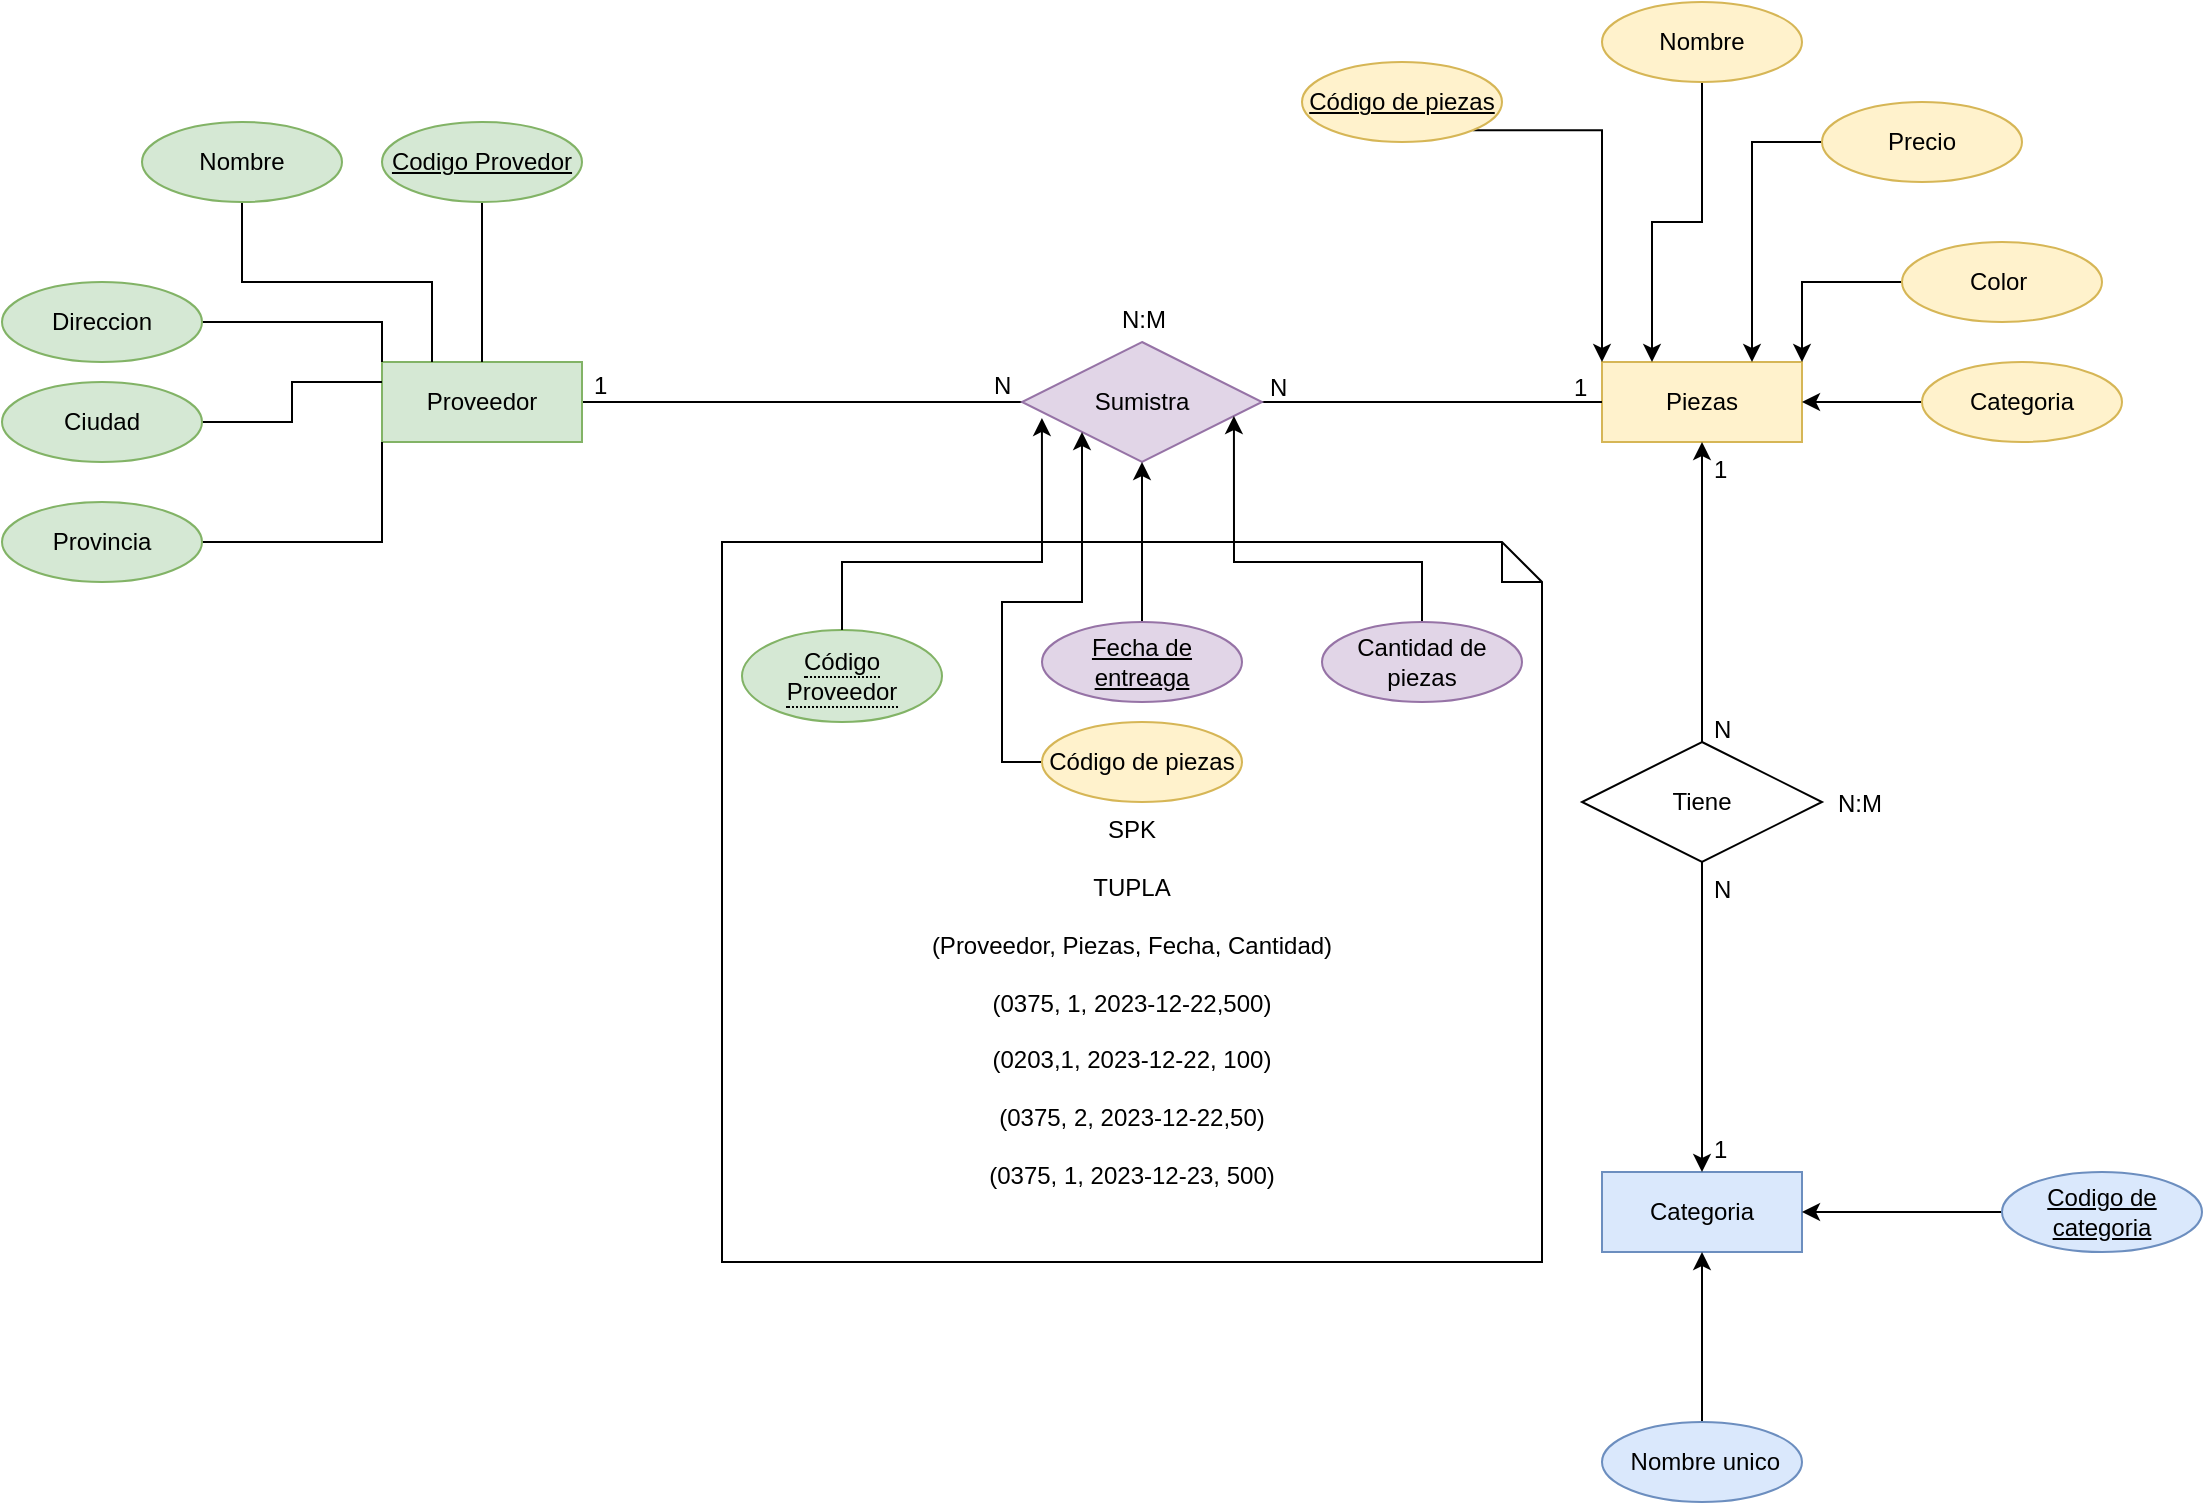 <mxfile version="22.1.11" type="github">
  <diagram name="Página-1" id="_gbSHQ8x5TelWGNGBJQi">
    <mxGraphModel dx="2199" dy="786" grid="1" gridSize="10" guides="1" tooltips="1" connect="1" arrows="1" fold="1" page="1" pageScale="1" pageWidth="827" pageHeight="1169" math="0" shadow="0">
      <root>
        <mxCell id="0" />
        <mxCell id="1" parent="0" />
        <mxCell id="fnqIAoHRDX1Rki5cf-1k-7" value="&lt;br&gt;&lt;br&gt;&lt;br&gt;&lt;br&gt;&lt;br&gt;&lt;br&gt;&lt;br&gt;SPK&lt;br&gt;&lt;br&gt;TUPLA&lt;br&gt;&lt;br&gt;(Proveedor, Piezas, Fecha, Cantidad)&lt;br&gt;&lt;br&gt;(0375, 1, 2023-12-22,500)&lt;br&gt;&lt;br&gt;(0203,1, 2023-12-22, 100)&lt;br&gt;&lt;br&gt;(0375, 2, 2023-12-22,50)&lt;br&gt;&lt;br&gt;(0375, 1, 2023-12-23, 500)" style="shape=note;size=20;whiteSpace=wrap;html=1;" parent="1" vertex="1">
          <mxGeometry x="-210" y="360" width="410" height="360" as="geometry" />
        </mxCell>
        <mxCell id="vDU0Y8dokldhxelXJ6Cu-15" style="edgeStyle=orthogonalEdgeStyle;rounded=0;orthogonalLoop=1;jettySize=auto;html=1;entryX=0;entryY=0.5;entryDx=0;entryDy=0;endArrow=none;endFill=0;" parent="1" source="vDU0Y8dokldhxelXJ6Cu-1" target="vDU0Y8dokldhxelXJ6Cu-14" edge="1">
          <mxGeometry relative="1" as="geometry" />
        </mxCell>
        <mxCell id="vDU0Y8dokldhxelXJ6Cu-1" value="Proveedor" style="whiteSpace=wrap;html=1;align=center;fillColor=#d5e8d4;strokeColor=#82b366;" parent="1" vertex="1">
          <mxGeometry x="-380" y="270" width="100" height="40" as="geometry" />
        </mxCell>
        <mxCell id="vDU0Y8dokldhxelXJ6Cu-12" style="edgeStyle=orthogonalEdgeStyle;rounded=0;orthogonalLoop=1;jettySize=auto;html=1;entryX=0;entryY=1;entryDx=0;entryDy=0;endArrow=none;endFill=0;" parent="1" source="vDU0Y8dokldhxelXJ6Cu-3" target="vDU0Y8dokldhxelXJ6Cu-1" edge="1">
          <mxGeometry relative="1" as="geometry" />
        </mxCell>
        <mxCell id="vDU0Y8dokldhxelXJ6Cu-3" value="Provincia" style="ellipse;whiteSpace=wrap;html=1;align=center;fillColor=#d5e8d4;strokeColor=#82b366;" parent="1" vertex="1">
          <mxGeometry x="-570" y="340" width="100" height="40" as="geometry" />
        </mxCell>
        <mxCell id="vDU0Y8dokldhxelXJ6Cu-11" style="edgeStyle=orthogonalEdgeStyle;rounded=0;orthogonalLoop=1;jettySize=auto;html=1;entryX=0;entryY=0.25;entryDx=0;entryDy=0;endArrow=none;endFill=0;" parent="1" source="vDU0Y8dokldhxelXJ6Cu-4" target="vDU0Y8dokldhxelXJ6Cu-1" edge="1">
          <mxGeometry relative="1" as="geometry" />
        </mxCell>
        <mxCell id="vDU0Y8dokldhxelXJ6Cu-4" value="Ciudad" style="ellipse;whiteSpace=wrap;html=1;align=center;fillColor=#d5e8d4;strokeColor=#82b366;" parent="1" vertex="1">
          <mxGeometry x="-570" y="280" width="100" height="40" as="geometry" />
        </mxCell>
        <mxCell id="vDU0Y8dokldhxelXJ6Cu-10" style="edgeStyle=orthogonalEdgeStyle;rounded=0;orthogonalLoop=1;jettySize=auto;html=1;entryX=0;entryY=0;entryDx=0;entryDy=0;endArrow=none;endFill=0;" parent="1" source="vDU0Y8dokldhxelXJ6Cu-5" target="vDU0Y8dokldhxelXJ6Cu-1" edge="1">
          <mxGeometry relative="1" as="geometry" />
        </mxCell>
        <mxCell id="vDU0Y8dokldhxelXJ6Cu-5" value="Direccion" style="ellipse;whiteSpace=wrap;html=1;align=center;fillColor=#d5e8d4;strokeColor=#82b366;" parent="1" vertex="1">
          <mxGeometry x="-570" y="230" width="100" height="40" as="geometry" />
        </mxCell>
        <mxCell id="vDU0Y8dokldhxelXJ6Cu-9" style="edgeStyle=orthogonalEdgeStyle;rounded=0;orthogonalLoop=1;jettySize=auto;html=1;entryX=0.25;entryY=0;entryDx=0;entryDy=0;exitX=0.5;exitY=1;exitDx=0;exitDy=0;endArrow=none;endFill=0;" parent="1" source="vDU0Y8dokldhxelXJ6Cu-6" target="vDU0Y8dokldhxelXJ6Cu-1" edge="1">
          <mxGeometry relative="1" as="geometry" />
        </mxCell>
        <mxCell id="vDU0Y8dokldhxelXJ6Cu-6" value="Nombre" style="ellipse;whiteSpace=wrap;html=1;align=center;fillColor=#d5e8d4;strokeColor=#82b366;" parent="1" vertex="1">
          <mxGeometry x="-500" y="150" width="100" height="40" as="geometry" />
        </mxCell>
        <mxCell id="vDU0Y8dokldhxelXJ6Cu-8" style="edgeStyle=orthogonalEdgeStyle;rounded=0;orthogonalLoop=1;jettySize=auto;html=1;entryX=0.5;entryY=0;entryDx=0;entryDy=0;endArrow=none;endFill=0;" parent="1" source="vDU0Y8dokldhxelXJ6Cu-7" target="vDU0Y8dokldhxelXJ6Cu-1" edge="1">
          <mxGeometry relative="1" as="geometry" />
        </mxCell>
        <mxCell id="vDU0Y8dokldhxelXJ6Cu-7" value="Codigo Provedor" style="ellipse;whiteSpace=wrap;html=1;align=center;fontStyle=4;fillColor=#d5e8d4;strokeColor=#82b366;" parent="1" vertex="1">
          <mxGeometry x="-380" y="150" width="100" height="40" as="geometry" />
        </mxCell>
        <mxCell id="vDU0Y8dokldhxelXJ6Cu-13" value="Piezas" style="whiteSpace=wrap;html=1;align=center;fillColor=#fff2cc;strokeColor=#d6b656;" parent="1" vertex="1">
          <mxGeometry x="230" y="270" width="100" height="40" as="geometry" />
        </mxCell>
        <mxCell id="vDU0Y8dokldhxelXJ6Cu-16" style="edgeStyle=orthogonalEdgeStyle;rounded=0;orthogonalLoop=1;jettySize=auto;html=1;entryX=0;entryY=0.5;entryDx=0;entryDy=0;endArrow=none;endFill=0;" parent="1" source="vDU0Y8dokldhxelXJ6Cu-14" target="vDU0Y8dokldhxelXJ6Cu-13" edge="1">
          <mxGeometry relative="1" as="geometry" />
        </mxCell>
        <mxCell id="vDU0Y8dokldhxelXJ6Cu-14" value="Sumistra" style="shape=rhombus;perimeter=rhombusPerimeter;whiteSpace=wrap;html=1;align=center;fillColor=#e1d5e7;strokeColor=#9673a6;" parent="1" vertex="1">
          <mxGeometry x="-60" y="260" width="120" height="60" as="geometry" />
        </mxCell>
        <mxCell id="eWbO8krfrckoawIh4puS-21" value="" style="edgeStyle=orthogonalEdgeStyle;rounded=0;orthogonalLoop=1;jettySize=auto;html=1;" edge="1" parent="1" source="fnqIAoHRDX1Rki5cf-1k-3" target="vDU0Y8dokldhxelXJ6Cu-14">
          <mxGeometry relative="1" as="geometry" />
        </mxCell>
        <mxCell id="fnqIAoHRDX1Rki5cf-1k-3" value="Fecha de entreaga" style="ellipse;whiteSpace=wrap;html=1;align=center;fontStyle=4;fillColor=#e1d5e7;strokeColor=#9673a6;" parent="1" vertex="1">
          <mxGeometry x="-50" y="400" width="100" height="40" as="geometry" />
        </mxCell>
        <mxCell id="eWbO8krfrckoawIh4puS-15" style="edgeStyle=orthogonalEdgeStyle;rounded=0;orthogonalLoop=1;jettySize=auto;html=1;exitX=1;exitY=1;exitDx=0;exitDy=0;entryX=0;entryY=0;entryDx=0;entryDy=0;" edge="1" parent="1" source="fnqIAoHRDX1Rki5cf-1k-8" target="vDU0Y8dokldhxelXJ6Cu-13">
          <mxGeometry relative="1" as="geometry" />
        </mxCell>
        <mxCell id="fnqIAoHRDX1Rki5cf-1k-8" value="Código de piezas" style="ellipse;whiteSpace=wrap;html=1;align=center;fontStyle=4;fillColor=#fff2cc;strokeColor=#d6b656;" parent="1" vertex="1">
          <mxGeometry x="80" y="120" width="100" height="40" as="geometry" />
        </mxCell>
        <mxCell id="eWbO8krfrckoawIh4puS-17" style="edgeStyle=orthogonalEdgeStyle;rounded=0;orthogonalLoop=1;jettySize=auto;html=1;entryX=0.75;entryY=0;entryDx=0;entryDy=0;" edge="1" parent="1" source="fnqIAoHRDX1Rki5cf-1k-13" target="vDU0Y8dokldhxelXJ6Cu-13">
          <mxGeometry relative="1" as="geometry" />
        </mxCell>
        <mxCell id="fnqIAoHRDX1Rki5cf-1k-13" value="Precio" style="ellipse;whiteSpace=wrap;html=1;align=center;fillColor=#fff2cc;strokeColor=#d6b656;" parent="1" vertex="1">
          <mxGeometry x="340" y="140" width="100" height="40" as="geometry" />
        </mxCell>
        <mxCell id="eWbO8krfrckoawIh4puS-18" value="" style="edgeStyle=orthogonalEdgeStyle;rounded=0;orthogonalLoop=1;jettySize=auto;html=1;entryX=1;entryY=0;entryDx=0;entryDy=0;" edge="1" parent="1" source="fnqIAoHRDX1Rki5cf-1k-14" target="vDU0Y8dokldhxelXJ6Cu-13">
          <mxGeometry relative="1" as="geometry" />
        </mxCell>
        <mxCell id="fnqIAoHRDX1Rki5cf-1k-14" value="Color&amp;nbsp;" style="ellipse;whiteSpace=wrap;html=1;align=center;fillColor=#fff2cc;strokeColor=#d6b656;" parent="1" vertex="1">
          <mxGeometry x="380" y="210" width="100" height="40" as="geometry" />
        </mxCell>
        <mxCell id="eWbO8krfrckoawIh4puS-16" style="edgeStyle=orthogonalEdgeStyle;rounded=0;orthogonalLoop=1;jettySize=auto;html=1;entryX=0.25;entryY=0;entryDx=0;entryDy=0;" edge="1" parent="1" source="fnqIAoHRDX1Rki5cf-1k-15" target="vDU0Y8dokldhxelXJ6Cu-13">
          <mxGeometry relative="1" as="geometry" />
        </mxCell>
        <mxCell id="fnqIAoHRDX1Rki5cf-1k-15" value="Nombre" style="ellipse;whiteSpace=wrap;html=1;align=center;fillColor=#fff2cc;strokeColor=#d6b656;" parent="1" vertex="1">
          <mxGeometry x="230" y="90" width="100" height="40" as="geometry" />
        </mxCell>
        <mxCell id="eWbO8krfrckoawIh4puS-19" style="edgeStyle=orthogonalEdgeStyle;rounded=0;orthogonalLoop=1;jettySize=auto;html=1;entryX=1;entryY=0.5;entryDx=0;entryDy=0;" edge="1" parent="1" source="fnqIAoHRDX1Rki5cf-1k-22" target="vDU0Y8dokldhxelXJ6Cu-13">
          <mxGeometry relative="1" as="geometry" />
        </mxCell>
        <mxCell id="fnqIAoHRDX1Rki5cf-1k-22" value="Categoria" style="ellipse;whiteSpace=wrap;html=1;align=center;fillColor=#fff2cc;strokeColor=#d6b656;" parent="1" vertex="1">
          <mxGeometry x="390" y="270" width="100" height="40" as="geometry" />
        </mxCell>
        <mxCell id="eWbO8krfrckoawIh4puS-1" value="&lt;span style=&quot;border-bottom: 1px dotted&quot;&gt;Código &lt;br&gt;Proveedor&lt;/span&gt;" style="ellipse;whiteSpace=wrap;html=1;align=center;fillColor=#d5e8d4;strokeColor=#82b366;" vertex="1" parent="1">
          <mxGeometry x="-200" y="404" width="100" height="46" as="geometry" />
        </mxCell>
        <mxCell id="eWbO8krfrckoawIh4puS-4" value="Categoria" style="whiteSpace=wrap;html=1;align=center;fillColor=#dae8fc;strokeColor=#6c8ebf;" vertex="1" parent="1">
          <mxGeometry x="230" y="675" width="100" height="40" as="geometry" />
        </mxCell>
        <mxCell id="eWbO8krfrckoawIh4puS-6" style="edgeStyle=orthogonalEdgeStyle;rounded=0;orthogonalLoop=1;jettySize=auto;html=1;entryX=0.5;entryY=0;entryDx=0;entryDy=0;" edge="1" parent="1" source="eWbO8krfrckoawIh4puS-5" target="eWbO8krfrckoawIh4puS-4">
          <mxGeometry relative="1" as="geometry" />
        </mxCell>
        <mxCell id="eWbO8krfrckoawIh4puS-7" style="edgeStyle=orthogonalEdgeStyle;rounded=0;orthogonalLoop=1;jettySize=auto;html=1;entryX=0.5;entryY=1;entryDx=0;entryDy=0;" edge="1" parent="1" source="eWbO8krfrckoawIh4puS-5" target="vDU0Y8dokldhxelXJ6Cu-13">
          <mxGeometry relative="1" as="geometry" />
        </mxCell>
        <mxCell id="eWbO8krfrckoawIh4puS-5" value="Tiene" style="shape=rhombus;perimeter=rhombusPerimeter;whiteSpace=wrap;html=1;align=center;" vertex="1" parent="1">
          <mxGeometry x="220" y="460" width="120" height="60" as="geometry" />
        </mxCell>
        <mxCell id="eWbO8krfrckoawIh4puS-9" style="edgeStyle=orthogonalEdgeStyle;rounded=0;orthogonalLoop=1;jettySize=auto;html=1;entryX=1;entryY=0.5;entryDx=0;entryDy=0;" edge="1" parent="1" source="eWbO8krfrckoawIh4puS-8" target="eWbO8krfrckoawIh4puS-4">
          <mxGeometry relative="1" as="geometry" />
        </mxCell>
        <mxCell id="eWbO8krfrckoawIh4puS-8" value="Codigo de categoria" style="ellipse;whiteSpace=wrap;html=1;align=center;fontStyle=4;fillColor=#dae8fc;strokeColor=#6c8ebf;" vertex="1" parent="1">
          <mxGeometry x="430" y="675" width="100" height="40" as="geometry" />
        </mxCell>
        <mxCell id="eWbO8krfrckoawIh4puS-22" value="" style="edgeStyle=orthogonalEdgeStyle;rounded=0;orthogonalLoop=1;jettySize=auto;html=1;entryX=0.883;entryY=0.617;entryDx=0;entryDy=0;entryPerimeter=0;" edge="1" parent="1" source="eWbO8krfrckoawIh4puS-10" target="vDU0Y8dokldhxelXJ6Cu-14">
          <mxGeometry relative="1" as="geometry">
            <Array as="points">
              <mxPoint x="140" y="370" />
              <mxPoint x="46" y="370" />
            </Array>
          </mxGeometry>
        </mxCell>
        <mxCell id="eWbO8krfrckoawIh4puS-10" value="Cantidad de piezas" style="ellipse;whiteSpace=wrap;html=1;align=center;fillColor=#e1d5e7;strokeColor=#9673a6;" vertex="1" parent="1">
          <mxGeometry x="90" y="400" width="100" height="40" as="geometry" />
        </mxCell>
        <mxCell id="eWbO8krfrckoawIh4puS-14" value="" style="edgeStyle=orthogonalEdgeStyle;rounded=0;orthogonalLoop=1;jettySize=auto;html=1;" edge="1" parent="1" source="eWbO8krfrckoawIh4puS-13" target="eWbO8krfrckoawIh4puS-4">
          <mxGeometry relative="1" as="geometry" />
        </mxCell>
        <mxCell id="eWbO8krfrckoawIh4puS-13" value="&amp;nbsp;Nombre unico" style="ellipse;whiteSpace=wrap;html=1;align=center;fillColor=#dae8fc;strokeColor=#6c8ebf;" vertex="1" parent="1">
          <mxGeometry x="230" y="800" width="100" height="40" as="geometry" />
        </mxCell>
        <mxCell id="eWbO8krfrckoawIh4puS-24" style="edgeStyle=orthogonalEdgeStyle;rounded=0;orthogonalLoop=1;jettySize=auto;html=1;entryX=0;entryY=1;entryDx=0;entryDy=0;exitX=0;exitY=0.5;exitDx=0;exitDy=0;" edge="1" parent="1" source="eWbO8krfrckoawIh4puS-20" target="vDU0Y8dokldhxelXJ6Cu-14">
          <mxGeometry relative="1" as="geometry">
            <Array as="points">
              <mxPoint x="-70" y="470" />
              <mxPoint x="-70" y="390" />
              <mxPoint x="-30" y="390" />
            </Array>
          </mxGeometry>
        </mxCell>
        <mxCell id="eWbO8krfrckoawIh4puS-20" value="Código de piezas" style="ellipse;whiteSpace=wrap;html=1;align=center;fillColor=#fff2cc;strokeColor=#d6b656;" vertex="1" parent="1">
          <mxGeometry x="-50" y="450" width="100" height="40" as="geometry" />
        </mxCell>
        <mxCell id="eWbO8krfrckoawIh4puS-25" value="1" style="text;strokeColor=none;fillColor=none;spacingLeft=4;spacingRight=4;overflow=hidden;rotatable=0;points=[[0,0.5],[1,0.5]];portConstraint=eastwest;fontSize=12;whiteSpace=wrap;html=1;" vertex="1" parent="1">
          <mxGeometry x="280" y="650" width="40" height="30" as="geometry" />
        </mxCell>
        <mxCell id="eWbO8krfrckoawIh4puS-26" value="N" style="text;strokeColor=none;fillColor=none;spacingLeft=4;spacingRight=4;overflow=hidden;rotatable=0;points=[[0,0.5],[1,0.5]];portConstraint=eastwest;fontSize=12;whiteSpace=wrap;html=1;" vertex="1" parent="1">
          <mxGeometry x="280" y="520" width="40" height="30" as="geometry" />
        </mxCell>
        <mxCell id="eWbO8krfrckoawIh4puS-27" value="N" style="text;strokeColor=none;fillColor=none;spacingLeft=4;spacingRight=4;overflow=hidden;rotatable=0;points=[[0,0.5],[1,0.5]];portConstraint=eastwest;fontSize=12;whiteSpace=wrap;html=1;" vertex="1" parent="1">
          <mxGeometry x="280" y="440" width="40" height="30" as="geometry" />
        </mxCell>
        <mxCell id="eWbO8krfrckoawIh4puS-28" value="1" style="text;strokeColor=none;fillColor=none;spacingLeft=4;spacingRight=4;overflow=hidden;rotatable=0;points=[[0,0.5],[1,0.5]];portConstraint=eastwest;fontSize=12;whiteSpace=wrap;html=1;" vertex="1" parent="1">
          <mxGeometry x="280" y="310" width="40" height="30" as="geometry" />
        </mxCell>
        <mxCell id="eWbO8krfrckoawIh4puS-29" value="N:M" style="text;strokeColor=none;fillColor=none;spacingLeft=4;spacingRight=4;overflow=hidden;rotatable=0;points=[[0,0.5],[1,0.5]];portConstraint=eastwest;fontSize=12;whiteSpace=wrap;html=1;" vertex="1" parent="1">
          <mxGeometry x="342" y="477" width="40" height="30" as="geometry" />
        </mxCell>
        <mxCell id="eWbO8krfrckoawIh4puS-30" value="1" style="text;strokeColor=none;fillColor=none;spacingLeft=4;spacingRight=4;overflow=hidden;rotatable=0;points=[[0,0.5],[1,0.5]];portConstraint=eastwest;fontSize=12;whiteSpace=wrap;html=1;" vertex="1" parent="1">
          <mxGeometry x="-280" y="268" width="40" height="30" as="geometry" />
        </mxCell>
        <mxCell id="eWbO8krfrckoawIh4puS-31" value="N" style="text;strokeColor=none;fillColor=none;spacingLeft=4;spacingRight=4;overflow=hidden;rotatable=0;points=[[0,0.5],[1,0.5]];portConstraint=eastwest;fontSize=12;whiteSpace=wrap;html=1;" vertex="1" parent="1">
          <mxGeometry x="-80" y="268" width="40" height="30" as="geometry" />
        </mxCell>
        <mxCell id="eWbO8krfrckoawIh4puS-32" value="1" style="text;strokeColor=none;fillColor=none;spacingLeft=4;spacingRight=4;overflow=hidden;rotatable=0;points=[[0,0.5],[1,0.5]];portConstraint=eastwest;fontSize=12;whiteSpace=wrap;html=1;" vertex="1" parent="1">
          <mxGeometry x="210" y="269" width="40" height="30" as="geometry" />
        </mxCell>
        <mxCell id="eWbO8krfrckoawIh4puS-33" value="N" style="text;strokeColor=none;fillColor=none;spacingLeft=4;spacingRight=4;overflow=hidden;rotatable=0;points=[[0,0.5],[1,0.5]];portConstraint=eastwest;fontSize=12;whiteSpace=wrap;html=1;" vertex="1" parent="1">
          <mxGeometry x="58" y="269" width="40" height="30" as="geometry" />
        </mxCell>
        <mxCell id="eWbO8krfrckoawIh4puS-34" value="N:M" style="text;strokeColor=none;fillColor=none;spacingLeft=4;spacingRight=4;overflow=hidden;rotatable=0;points=[[0,0.5],[1,0.5]];portConstraint=eastwest;fontSize=12;whiteSpace=wrap;html=1;" vertex="1" parent="1">
          <mxGeometry x="-16" y="235" width="40" height="30" as="geometry" />
        </mxCell>
        <mxCell id="eWbO8krfrckoawIh4puS-35" style="edgeStyle=orthogonalEdgeStyle;rounded=0;orthogonalLoop=1;jettySize=auto;html=1;exitX=0.5;exitY=0;exitDx=0;exitDy=0;entryX=0.083;entryY=0.633;entryDx=0;entryDy=0;entryPerimeter=0;" edge="1" parent="1" source="eWbO8krfrckoawIh4puS-1" target="vDU0Y8dokldhxelXJ6Cu-14">
          <mxGeometry relative="1" as="geometry">
            <Array as="points">
              <mxPoint x="-150" y="370" />
              <mxPoint x="-50" y="370" />
            </Array>
          </mxGeometry>
        </mxCell>
      </root>
    </mxGraphModel>
  </diagram>
</mxfile>
